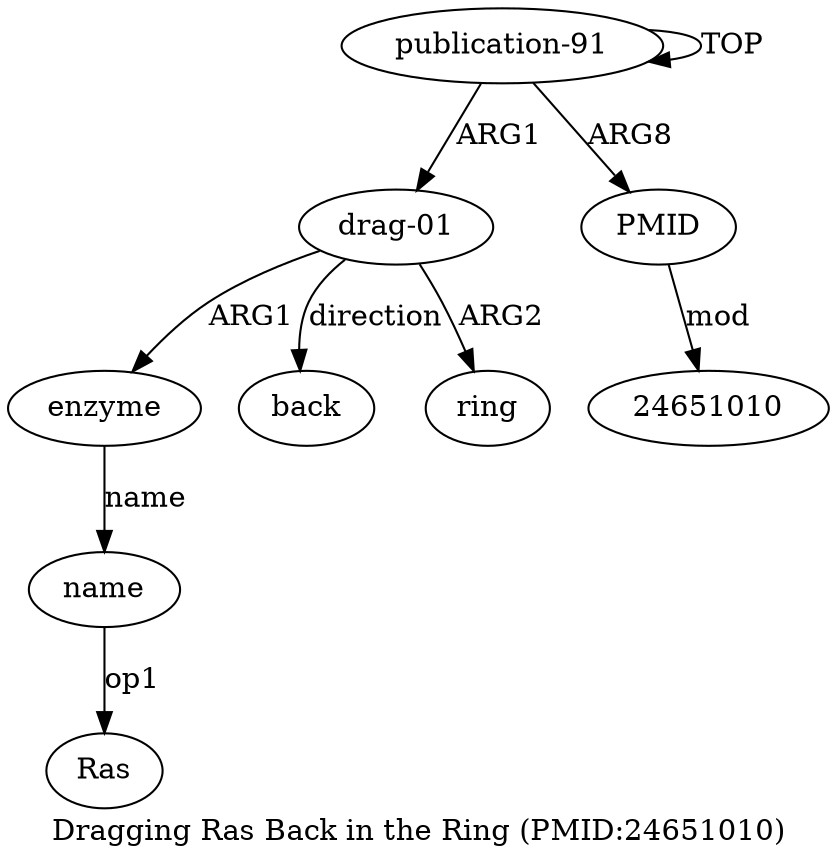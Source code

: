 digraph  {
	graph [label="Dragging Ras Back in the Ring (PMID:24651010)"];
	node [label="\N"];
	"a3 Ras"	 [color=black,
		gold_ind=-1,
		gold_label=Ras,
		label=Ras,
		test_ind=-1,
		test_label=Ras];
	"a6 24651010"	 [color=black,
		gold_ind=-1,
		gold_label=24651010,
		label=24651010,
		test_ind=-1,
		test_label=24651010];
	a1	 [color=black,
		gold_ind=1,
		gold_label="drag-01",
		label="drag-01",
		test_ind=1,
		test_label="drag-01"];
	a2	 [color=black,
		gold_ind=2,
		gold_label=enzyme,
		label=enzyme,
		test_ind=2,
		test_label=enzyme];
	a1 -> a2 [key=0,
	color=black,
	gold_label=ARG1,
	label=ARG1,
	test_label=ARG1];
a5 [color=black,
	gold_ind=5,
	gold_label=back,
	label=back,
	test_ind=5,
	test_label=back];
a1 -> a5 [key=0,
color=black,
gold_label=direction,
label=direction,
test_label=direction];
a4 [color=black,
gold_ind=4,
gold_label=ring,
label=ring,
test_ind=4,
test_label=ring];
a1 -> a4 [key=0,
color=black,
gold_label=ARG2,
label=ARG2,
test_label=ARG2];
a0 [color=black,
gold_ind=0,
gold_label="publication-91",
label="publication-91",
test_ind=0,
test_label="publication-91"];
a0 -> a1 [key=0,
color=black,
gold_label=ARG1,
label=ARG1,
test_label=ARG1];
a0 -> a0 [key=0,
color=black,
gold_label=TOP,
label=TOP,
test_label=TOP];
a6 [color=black,
gold_ind=6,
gold_label=PMID,
label=PMID,
test_ind=6,
test_label=PMID];
a0 -> a6 [key=0,
color=black,
gold_label=ARG8,
label=ARG8,
test_label=ARG8];
a3 [color=black,
gold_ind=3,
gold_label=name,
label=name,
test_ind=3,
test_label=name];
a3 -> "a3 Ras" [key=0,
color=black,
gold_label=op1,
label=op1,
test_label=op1];
a2 -> a3 [key=0,
color=black,
gold_label=name,
label=name,
test_label=name];
a6 -> "a6 24651010" [key=0,
color=black,
gold_label=mod,
label=mod,
test_label=mod];
}
